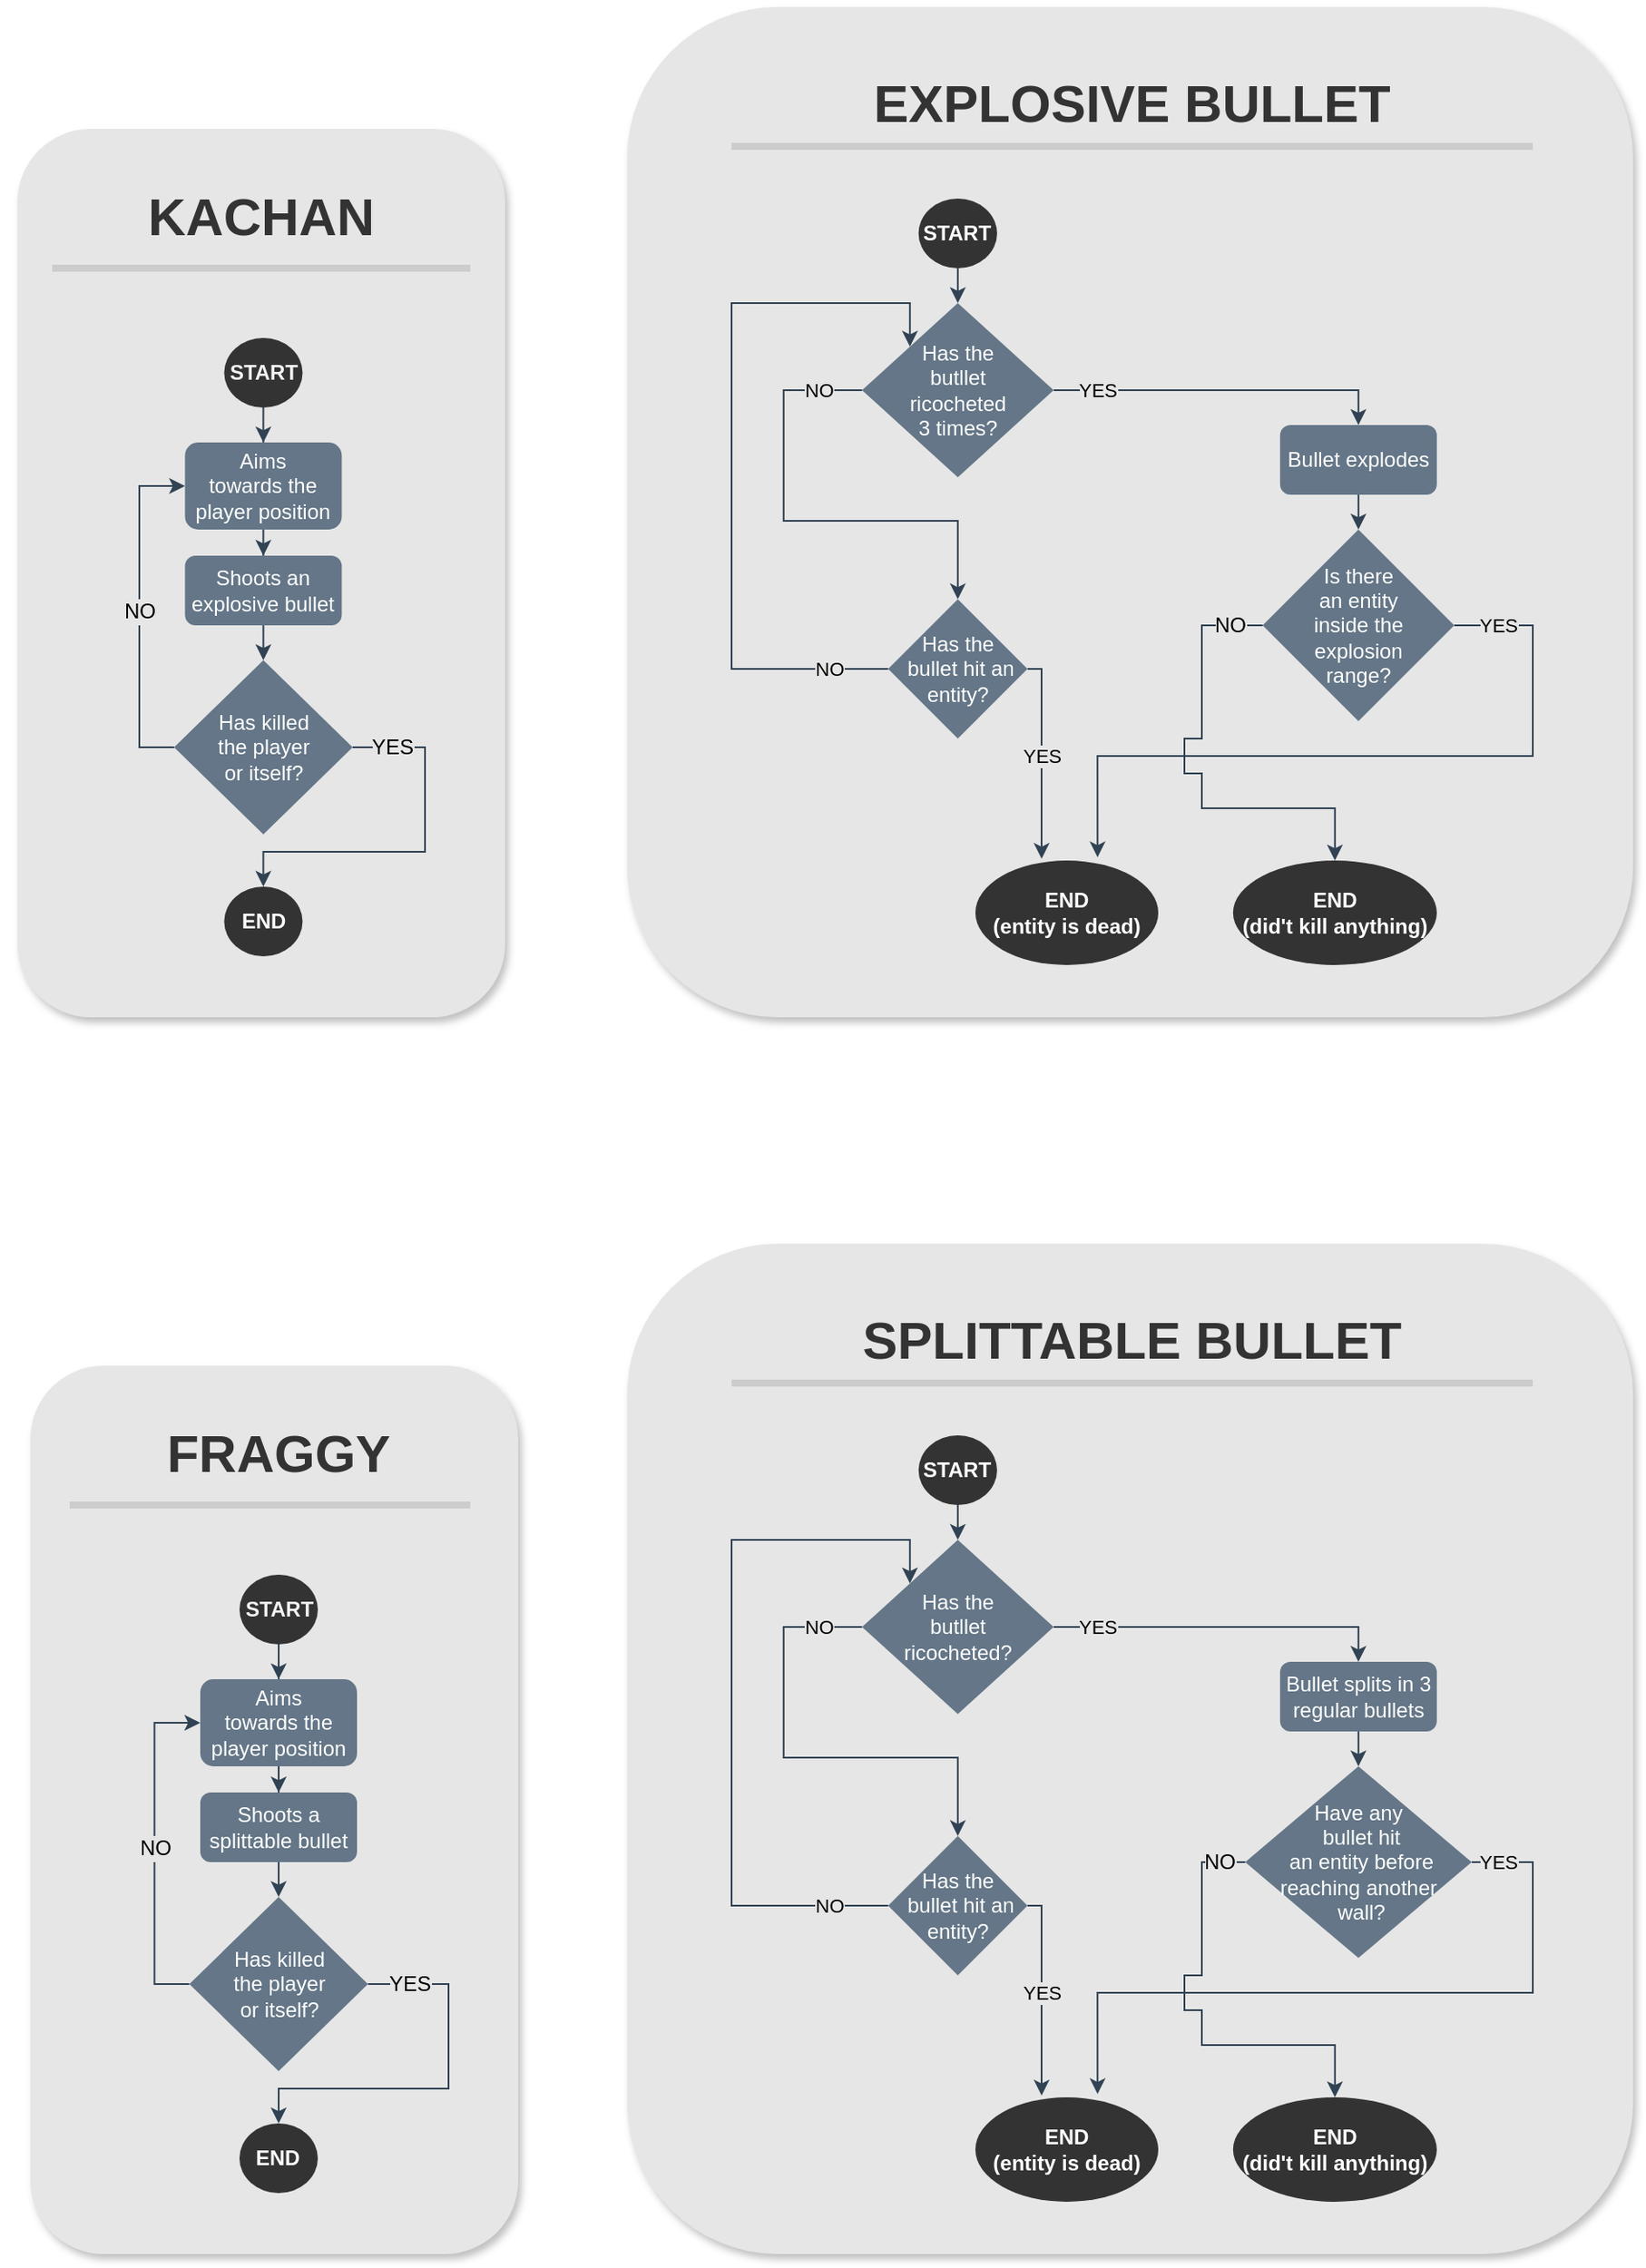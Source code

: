 <mxfile version="21.0.2" type="google"><diagram name="Page-1" id="YkSvYzHrEkDEBJpSB2-j"><mxGraphModel grid="1" page="1" gridSize="10" guides="1" tooltips="1" connect="1" arrows="1" fold="1" pageScale="1" pageWidth="850" pageHeight="1100" math="0" shadow="0"><root><mxCell id="0"/><mxCell id="1" parent="0"/><mxCell id="XJQFi5ygchA4oKTOt_iX-71" value="" style="rounded=1;whiteSpace=wrap;html=1;fontSize=12;fillColor=#E6E6E6;fontColor=#ffffff;strokeColor=none;gradientColor=none;labelBackgroundColor=#E6E6E6;shadow=1;" vertex="1" parent="1"><mxGeometry x="550" y="30" width="577.59" height="580" as="geometry"/></mxCell><mxCell id="XJQFi5ygchA4oKTOt_iX-47" value="&lt;b style=&quot;&quot;&gt;&lt;font style=&quot;font-size: 30px;&quot;&gt;EXPLOSIVE BULLET&lt;/font&gt;&lt;br&gt;&lt;/b&gt;" style="rounded=0;whiteSpace=wrap;html=1;fillColor=none;strokeColor=none;fontColor=#333333;" vertex="1" parent="1"><mxGeometry x="550" y="40" width="580" height="90" as="geometry"/></mxCell><mxCell id="XJQFi5ygchA4oKTOt_iX-61" style="edgeStyle=orthogonalEdgeStyle;rounded=0;orthogonalLoop=1;jettySize=auto;html=1;exitX=0.5;exitY=1;exitDx=0;exitDy=0;entryX=0.5;entryY=0;entryDx=0;entryDy=0;fontSize=22;fillColor=#647687;strokeColor=#314354;" edge="1" parent="1" source="XJQFi5ygchA4oKTOt_iX-48" target="XJQFi5ygchA4oKTOt_iX-56"><mxGeometry relative="1" as="geometry"/></mxCell><mxCell id="XJQFi5ygchA4oKTOt_iX-48" value="START" style="ellipse;whiteSpace=wrap;html=1;fontColor=#ffffff;fillColor=#333333;strokeColor=none;fontStyle=1" vertex="1" parent="1"><mxGeometry x="717.36" y="140" width="45.09" height="40" as="geometry"/></mxCell><mxCell id="XJQFi5ygchA4oKTOt_iX-50" value="YES" style="edgeStyle=orthogonalEdgeStyle;rounded=0;orthogonalLoop=1;jettySize=auto;html=1;exitX=1;exitY=0.5;exitDx=0;exitDy=0;entryX=0.362;entryY=-0.016;entryDx=0;entryDy=0;entryPerimeter=0;fillColor=#647687;strokeColor=#314354;labelBackgroundColor=#E6E6E6;" edge="1" parent="1" source="XJQFi5ygchA4oKTOt_iX-52" target="XJQFi5ygchA4oKTOt_iX-53"><mxGeometry relative="1" as="geometry"><Array as="points"><mxPoint x="788" y="410"/></Array></mxGeometry></mxCell><mxCell id="XJQFi5ygchA4oKTOt_iX-51" value="NO" style="edgeStyle=orthogonalEdgeStyle;rounded=0;orthogonalLoop=1;jettySize=auto;html=1;exitX=0;exitY=0.5;exitDx=0;exitDy=0;entryX=0;entryY=0;entryDx=0;entryDy=0;fillColor=#647687;strokeColor=#314354;labelBackgroundColor=#E6E6E6;" edge="1" parent="1" source="XJQFi5ygchA4oKTOt_iX-52" target="XJQFi5ygchA4oKTOt_iX-56"><mxGeometry x="-0.842" relative="1" as="geometry"><mxPoint x="634.91" y="480" as="targetPoint"/><Array as="points"><mxPoint x="610" y="410"/><mxPoint x="610" y="200"/><mxPoint x="712" y="200"/></Array><mxPoint as="offset"/></mxGeometry></mxCell><mxCell id="XJQFi5ygchA4oKTOt_iX-52" value="Has the&lt;br&gt;&amp;nbsp;bullet hit an entity?" style="rhombus;whiteSpace=wrap;html=1;fillColor=#647687;fontColor=#ffffff;strokeColor=none;" vertex="1" parent="1"><mxGeometry x="699.91" y="370" width="80" height="80" as="geometry"/></mxCell><mxCell id="XJQFi5ygchA4oKTOt_iX-53" value="END&lt;br&gt;(entity is dead)" style="ellipse;whiteSpace=wrap;html=1;fontColor=#ffffff;fillColor=#333333;strokeColor=none;fontStyle=1" vertex="1" parent="1"><mxGeometry x="750" y="520" width="105" height="60" as="geometry"/></mxCell><mxCell id="XJQFi5ygchA4oKTOt_iX-54" value="NO" style="edgeStyle=orthogonalEdgeStyle;rounded=0;orthogonalLoop=1;jettySize=auto;html=1;exitX=0;exitY=0.5;exitDx=0;exitDy=0;fillColor=#647687;strokeColor=#314354;labelBackgroundColor=#E6E6E6;" edge="1" parent="1" source="XJQFi5ygchA4oKTOt_iX-56" target="XJQFi5ygchA4oKTOt_iX-52"><mxGeometry x="-0.811" relative="1" as="geometry"><mxPoint x="639.91" y="350" as="targetPoint"/><Array as="points"><mxPoint x="639.91" y="250"/><mxPoint x="639.91" y="325"/><mxPoint x="739.91" y="325"/></Array><mxPoint as="offset"/></mxGeometry></mxCell><mxCell id="XJQFi5ygchA4oKTOt_iX-55" value="YES" style="edgeStyle=orthogonalEdgeStyle;rounded=0;orthogonalLoop=1;jettySize=auto;html=1;exitX=1;exitY=0.5;exitDx=0;exitDy=0;entryX=0.5;entryY=0;entryDx=0;entryDy=0;fillColor=#647687;strokeColor=#314354;labelBackgroundColor=#E6E6E6;" edge="1" parent="1" source="XJQFi5ygchA4oKTOt_iX-56" target="XJQFi5ygchA4oKTOt_iX-58"><mxGeometry x="-0.743" relative="1" as="geometry"><mxPoint x="869.91" y="250.118" as="targetPoint"/><mxPoint as="offset"/></mxGeometry></mxCell><mxCell id="XJQFi5ygchA4oKTOt_iX-56" value="Has the&lt;br&gt;butllet&lt;br&gt;ricocheted &lt;br&gt;3 times?" style="rhombus;whiteSpace=wrap;html=1;fillColor=#647687;fontColor=#ffffff;strokeColor=none;" vertex="1" parent="1"><mxGeometry x="684.91" y="200" width="110" height="100" as="geometry"/></mxCell><mxCell id="XJQFi5ygchA4oKTOt_iX-57" style="edgeStyle=orthogonalEdgeStyle;rounded=0;orthogonalLoop=1;jettySize=auto;html=1;exitX=0.5;exitY=1;exitDx=0;exitDy=0;entryX=0.5;entryY=0;entryDx=0;entryDy=0;fillColor=#647687;strokeColor=#314354;" edge="1" parent="1" source="XJQFi5ygchA4oKTOt_iX-58" target="XJQFi5ygchA4oKTOt_iX-60"><mxGeometry relative="1" as="geometry"/></mxCell><mxCell id="XJQFi5ygchA4oKTOt_iX-58" value="Bullet explodes" style="rounded=1;whiteSpace=wrap;html=1;fillColor=#647687;fontColor=#ffffff;strokeColor=none;" vertex="1" parent="1"><mxGeometry x="924.91" y="270" width="90" height="40" as="geometry"/></mxCell><mxCell id="XJQFi5ygchA4oKTOt_iX-59" value="YES" style="edgeStyle=orthogonalEdgeStyle;rounded=0;orthogonalLoop=1;jettySize=auto;html=1;exitX=1;exitY=0.5;exitDx=0;exitDy=0;entryX=0.668;entryY=-0.031;entryDx=0;entryDy=0;entryPerimeter=0;fillColor=#647687;strokeColor=#314354;labelBackgroundColor=#E6E6E6;" edge="1" parent="1" source="XJQFi5ygchA4oKTOt_iX-60" target="XJQFi5ygchA4oKTOt_iX-53"><mxGeometry x="-0.883" relative="1" as="geometry"><Array as="points"><mxPoint x="1070" y="385"/><mxPoint x="1070" y="460"/><mxPoint x="820" y="460"/></Array><mxPoint as="offset"/></mxGeometry></mxCell><mxCell id="XJQFi5ygchA4oKTOt_iX-81" value="NO" style="edgeStyle=orthogonalEdgeStyle;rounded=0;orthogonalLoop=1;jettySize=auto;html=1;exitX=0;exitY=0.5;exitDx=0;exitDy=0;entryX=0.5;entryY=0;entryDx=0;entryDy=0;fontSize=12;fillColor=#647687;strokeColor=#314354;labelBackgroundColor=#E6E6E6;" edge="1" parent="1" source="XJQFi5ygchA4oKTOt_iX-60" target="XJQFi5ygchA4oKTOt_iX-78"><mxGeometry x="-0.862" relative="1" as="geometry"><Array as="points"><mxPoint x="880" y="385"/><mxPoint x="880" y="450"/><mxPoint x="870" y="450"/><mxPoint x="870" y="470"/><mxPoint x="880" y="470"/><mxPoint x="880" y="490"/><mxPoint x="956" y="490"/></Array><mxPoint as="offset"/></mxGeometry></mxCell><mxCell id="XJQFi5ygchA4oKTOt_iX-60" value="Is there &lt;br&gt;an entity&lt;br&gt;inside the &lt;br&gt;explosion &lt;br&gt;range?" style="rhombus;whiteSpace=wrap;html=1;fillColor=#647687;fontColor=#ffffff;strokeColor=none;" vertex="1" parent="1"><mxGeometry x="914.91" y="330" width="110" height="110" as="geometry"/></mxCell><mxCell id="XJQFi5ygchA4oKTOt_iX-78" value="END&lt;br&gt;(did't kill anything)" style="ellipse;whiteSpace=wrap;html=1;fontColor=#ffffff;fillColor=#333333;strokeColor=none;fontStyle=1" vertex="1" parent="1"><mxGeometry x="897.91" y="520" width="117" height="60" as="geometry"/></mxCell><mxCell id="XJQFi5ygchA4oKTOt_iX-86" value="" style="endArrow=none;html=1;rounded=0;labelBackgroundColor=#E6E6E6;strokeColor=#CCCCCC;fontSize=30;fontColor=#333333;strokeWidth=4;" edge="1" parent="1"><mxGeometry width="50" height="50" relative="1" as="geometry"><mxPoint x="610" y="110" as="sourcePoint"/><mxPoint x="1070" y="110" as="targetPoint"/></mxGeometry></mxCell><mxCell id="kipCTpT7s4BJe7RLiXB2-1" value="" style="rounded=1;whiteSpace=wrap;html=1;fontSize=12;fillColor=#E6E6E6;strokeColor=none;gradientColor=none;glass=0;shadow=1;" vertex="1" parent="1"><mxGeometry x="200" y="100" width="280" height="510" as="geometry"/></mxCell><mxCell id="kipCTpT7s4BJe7RLiXB2-5" style="edgeStyle=orthogonalEdgeStyle;rounded=0;orthogonalLoop=1;jettySize=auto;html=1;entryX=0.5;entryY=0;entryDx=0;entryDy=0;fillColor=#647687;strokeColor=#314354;" edge="1" parent="1" source="kipCTpT7s4BJe7RLiXB2-6" target="kipCTpT7s4BJe7RLiXB2-10"><mxGeometry relative="1" as="geometry"><mxPoint x="339" y="270" as="targetPoint"/></mxGeometry></mxCell><mxCell id="kipCTpT7s4BJe7RLiXB2-6" value="&lt;font color=&quot;#f2f2f2&quot;&gt;START&lt;/font&gt;" style="ellipse;whiteSpace=wrap;html=1;fillColor=#333333;fontColor=#ffffff;strokeColor=none;fontStyle=1" vertex="1" parent="1"><mxGeometry x="318.71" y="220" width="45" height="40" as="geometry"/></mxCell><mxCell id="kipCTpT7s4BJe7RLiXB2-9" style="edgeStyle=orthogonalEdgeStyle;rounded=0;orthogonalLoop=1;jettySize=auto;html=1;exitX=0.5;exitY=1;exitDx=0;exitDy=0;fillColor=#647687;strokeColor=#314354;" edge="1" parent="1" source="kipCTpT7s4BJe7RLiXB2-10" target="kipCTpT7s4BJe7RLiXB2-12"><mxGeometry relative="1" as="geometry"/></mxCell><mxCell id="kipCTpT7s4BJe7RLiXB2-10" value="Aims towards&amp;nbsp;the player position" style="rounded=1;whiteSpace=wrap;html=1;fillColor=#647687;fontColor=#ffffff;strokeColor=none;" vertex="1" parent="1"><mxGeometry x="296.21" y="280" width="90" height="50" as="geometry"/></mxCell><mxCell id="kipCTpT7s4BJe7RLiXB2-11" style="edgeStyle=orthogonalEdgeStyle;rounded=0;orthogonalLoop=1;jettySize=auto;html=1;exitX=0.5;exitY=1;exitDx=0;exitDy=0;entryX=0.5;entryY=0;entryDx=0;entryDy=0;fillColor=#647687;strokeColor=#314354;" edge="1" parent="1" source="kipCTpT7s4BJe7RLiXB2-12" target="kipCTpT7s4BJe7RLiXB2-16"><mxGeometry relative="1" as="geometry"><mxPoint x="341.301" y="405.083" as="targetPoint"/></mxGeometry></mxCell><mxCell id="kipCTpT7s4BJe7RLiXB2-12" value="Shoots an explosive bullet" style="rounded=1;whiteSpace=wrap;html=1;fillColor=#647687;fontColor=#ffffff;strokeColor=none;" vertex="1" parent="1"><mxGeometry x="296.21" y="345" width="90" height="40" as="geometry"/></mxCell><mxCell id="kipCTpT7s4BJe7RLiXB2-13" value="&lt;b&gt;KACHAN&lt;br&gt;&lt;/b&gt;" style="rounded=0;whiteSpace=wrap;html=1;fillColor=none;strokeColor=none;fontSize=30;fontColor=#333333;" vertex="1" parent="1"><mxGeometry x="190" y="110" width="300" height="80" as="geometry"/></mxCell><mxCell id="kipCTpT7s4BJe7RLiXB2-14" value="YES" style="edgeStyle=orthogonalEdgeStyle;rounded=0;orthogonalLoop=1;jettySize=auto;html=1;exitX=1;exitY=0.5;exitDx=0;exitDy=0;fontSize=12;entryX=0.5;entryY=0;entryDx=0;entryDy=0;fillColor=#647687;strokeColor=#314354;labelBackgroundColor=#E6E6E6;" edge="1" parent="1" source="kipCTpT7s4BJe7RLiXB2-16" target="kipCTpT7s4BJe7RLiXB2-17"><mxGeometry x="-0.792" relative="1" as="geometry"><mxPoint x="311.21" y="566.711" as="targetPoint"/><Array as="points"><mxPoint x="434" y="455"/><mxPoint x="434" y="515"/><mxPoint x="341" y="515"/></Array><mxPoint as="offset"/></mxGeometry></mxCell><mxCell id="kipCTpT7s4BJe7RLiXB2-15" value="NO" style="edgeStyle=orthogonalEdgeStyle;rounded=0;orthogonalLoop=1;jettySize=auto;html=1;exitX=0;exitY=0.5;exitDx=0;exitDy=0;entryX=0;entryY=0.5;entryDx=0;entryDy=0;fontSize=12;fillColor=#647687;strokeColor=#314354;labelBackgroundColor=#E6E6E6;" edge="1" parent="1" source="kipCTpT7s4BJe7RLiXB2-16" target="kipCTpT7s4BJe7RLiXB2-10"><mxGeometry relative="1" as="geometry"/></mxCell><mxCell id="kipCTpT7s4BJe7RLiXB2-16" value="Has killed &lt;br&gt;the player &lt;br&gt;or itself?" style="rhombus;whiteSpace=wrap;html=1;fontSize=12;fillColor=#647687;fontColor=#ffffff;strokeColor=none;" vertex="1" parent="1"><mxGeometry x="289.96" y="405" width="102.5" height="100" as="geometry"/></mxCell><mxCell id="kipCTpT7s4BJe7RLiXB2-17" value="END" style="ellipse;whiteSpace=wrap;html=1;fillColor=#333333;fontColor=#ffffff;strokeColor=none;fontStyle=1" vertex="1" parent="1"><mxGeometry x="318.71" y="535" width="45" height="40" as="geometry"/></mxCell><mxCell id="kipCTpT7s4BJe7RLiXB2-18" value="" style="endArrow=none;html=1;rounded=0;labelBackgroundColor=#E6E6E6;strokeColor=#CCCCCC;fontSize=30;fontColor=#333333;strokeWidth=4;" edge="1" parent="1"><mxGeometry width="50" height="50" relative="1" as="geometry"><mxPoint x="220" y="180" as="sourcePoint"/><mxPoint x="460" y="180" as="targetPoint"/></mxGeometry></mxCell><mxCell id="kipCTpT7s4BJe7RLiXB2-21" value="" style="rounded=1;whiteSpace=wrap;html=1;fontSize=12;fillColor=#E6E6E6;strokeColor=none;gradientColor=none;glass=0;shadow=1;" vertex="1" parent="1"><mxGeometry x="207.48" y="810" width="280" height="510" as="geometry"/></mxCell><mxCell id="kipCTpT7s4BJe7RLiXB2-25" style="edgeStyle=orthogonalEdgeStyle;rounded=0;orthogonalLoop=1;jettySize=auto;html=1;entryX=0.5;entryY=0;entryDx=0;entryDy=0;fillColor=#647687;strokeColor=#314354;" edge="1" parent="1" source="kipCTpT7s4BJe7RLiXB2-26" target="kipCTpT7s4BJe7RLiXB2-30"><mxGeometry relative="1" as="geometry"><mxPoint x="343.79" y="980" as="targetPoint"/></mxGeometry></mxCell><mxCell id="kipCTpT7s4BJe7RLiXB2-26" value="&lt;font color=&quot;#f2f2f2&quot;&gt;START&lt;/font&gt;" style="ellipse;whiteSpace=wrap;html=1;fillColor=#333333;fontColor=#ffffff;strokeColor=none;fontStyle=1" vertex="1" parent="1"><mxGeometry x="327.5" y="930" width="45" height="40" as="geometry"/></mxCell><mxCell id="kipCTpT7s4BJe7RLiXB2-29" style="edgeStyle=orthogonalEdgeStyle;rounded=0;orthogonalLoop=1;jettySize=auto;html=1;exitX=0.5;exitY=1;exitDx=0;exitDy=0;fillColor=#647687;strokeColor=#314354;" edge="1" parent="1" source="kipCTpT7s4BJe7RLiXB2-30" target="kipCTpT7s4BJe7RLiXB2-32"><mxGeometry relative="1" as="geometry"/></mxCell><mxCell id="kipCTpT7s4BJe7RLiXB2-30" value="Aims towards&amp;nbsp;the player position" style="rounded=1;whiteSpace=wrap;html=1;fillColor=#647687;fontColor=#ffffff;strokeColor=none;" vertex="1" parent="1"><mxGeometry x="304.98" y="990" width="90" height="50" as="geometry"/></mxCell><mxCell id="kipCTpT7s4BJe7RLiXB2-31" style="edgeStyle=orthogonalEdgeStyle;rounded=0;orthogonalLoop=1;jettySize=auto;html=1;exitX=0.5;exitY=1;exitDx=0;exitDy=0;entryX=0.5;entryY=0;entryDx=0;entryDy=0;fillColor=#647687;strokeColor=#314354;" edge="1" parent="1" source="kipCTpT7s4BJe7RLiXB2-32" target="kipCTpT7s4BJe7RLiXB2-36"><mxGeometry relative="1" as="geometry"><mxPoint x="350.071" y="1115.083" as="targetPoint"/></mxGeometry></mxCell><mxCell id="kipCTpT7s4BJe7RLiXB2-32" value="Shoots a splittable bullet" style="rounded=1;whiteSpace=wrap;html=1;fillColor=#647687;fontColor=#ffffff;strokeColor=none;" vertex="1" parent="1"><mxGeometry x="304.98" y="1055" width="90" height="40" as="geometry"/></mxCell><mxCell id="kipCTpT7s4BJe7RLiXB2-33" value="&lt;b&gt;FRAGGY&lt;/b&gt;" style="rounded=0;whiteSpace=wrap;html=1;fillColor=none;strokeColor=none;fontSize=30;fontColor=#333333;" vertex="1" parent="1"><mxGeometry x="210" y="820" width="280" height="80" as="geometry"/></mxCell><mxCell id="kipCTpT7s4BJe7RLiXB2-34" value="YES" style="edgeStyle=orthogonalEdgeStyle;rounded=0;orthogonalLoop=1;jettySize=auto;html=1;exitX=1;exitY=0.5;exitDx=0;exitDy=0;fontSize=12;entryX=0.5;entryY=0;entryDx=0;entryDy=0;fillColor=#647687;strokeColor=#314354;labelBackgroundColor=#E6E6E6;" edge="1" parent="1" source="kipCTpT7s4BJe7RLiXB2-36" target="kipCTpT7s4BJe7RLiXB2-37"><mxGeometry x="-0.792" relative="1" as="geometry"><mxPoint x="319.98" y="1276.711" as="targetPoint"/><Array as="points"><mxPoint x="447.48" y="1165"/><mxPoint x="447.48" y="1225"/><mxPoint x="350.48" y="1225"/></Array><mxPoint as="offset"/></mxGeometry></mxCell><mxCell id="kipCTpT7s4BJe7RLiXB2-35" value="NO" style="edgeStyle=orthogonalEdgeStyle;rounded=0;orthogonalLoop=1;jettySize=auto;html=1;exitX=0;exitY=0.5;exitDx=0;exitDy=0;entryX=0;entryY=0.5;entryDx=0;entryDy=0;fontSize=12;fillColor=#647687;strokeColor=#314354;labelBackgroundColor=#E6E6E6;" edge="1" parent="1" source="kipCTpT7s4BJe7RLiXB2-36" target="kipCTpT7s4BJe7RLiXB2-30"><mxGeometry relative="1" as="geometry"/></mxCell><mxCell id="kipCTpT7s4BJe7RLiXB2-36" value="Has killed &lt;br&gt;the player &lt;br&gt;or itself?" style="rhombus;whiteSpace=wrap;html=1;fontSize=12;fillColor=#647687;fontColor=#ffffff;strokeColor=none;" vertex="1" parent="1"><mxGeometry x="298.73" y="1115" width="102.5" height="100" as="geometry"/></mxCell><mxCell id="kipCTpT7s4BJe7RLiXB2-37" value="END" style="ellipse;whiteSpace=wrap;html=1;fillColor=#333333;fontColor=#ffffff;strokeColor=none;fontStyle=1" vertex="1" parent="1"><mxGeometry x="327.48" y="1245" width="45" height="40" as="geometry"/></mxCell><mxCell id="kipCTpT7s4BJe7RLiXB2-38" value="" style="endArrow=none;html=1;rounded=0;labelBackgroundColor=#E6E6E6;strokeColor=#CCCCCC;fontSize=30;fontColor=#333333;strokeWidth=4;" edge="1" parent="1"><mxGeometry width="50" height="50" relative="1" as="geometry"><mxPoint x="230" y="890" as="sourcePoint"/><mxPoint x="460" y="890" as="targetPoint"/></mxGeometry></mxCell><mxCell id="kipCTpT7s4BJe7RLiXB2-94" value="" style="rounded=1;whiteSpace=wrap;html=1;fontSize=12;fillColor=#E6E6E6;fontColor=#ffffff;strokeColor=none;gradientColor=none;labelBackgroundColor=#E6E6E6;shadow=1;" vertex="1" parent="1"><mxGeometry x="550" y="740" width="577.59" height="580" as="geometry"/></mxCell><mxCell id="kipCTpT7s4BJe7RLiXB2-95" value="&lt;b style=&quot;&quot;&gt;&lt;font style=&quot;font-size: 30px;&quot;&gt;SPLITTABLE BULLET&lt;/font&gt;&lt;br&gt;&lt;/b&gt;" style="rounded=0;whiteSpace=wrap;html=1;fillColor=none;strokeColor=none;fontColor=#333333;" vertex="1" parent="1"><mxGeometry x="550" y="750" width="580" height="90" as="geometry"/></mxCell><mxCell id="kipCTpT7s4BJe7RLiXB2-96" style="edgeStyle=orthogonalEdgeStyle;rounded=0;orthogonalLoop=1;jettySize=auto;html=1;exitX=0.5;exitY=1;exitDx=0;exitDy=0;entryX=0.5;entryY=0;entryDx=0;entryDy=0;fontSize=22;fillColor=#647687;strokeColor=#314354;" edge="1" parent="1" source="kipCTpT7s4BJe7RLiXB2-97" target="kipCTpT7s4BJe7RLiXB2-104"><mxGeometry relative="1" as="geometry"/></mxCell><mxCell id="kipCTpT7s4BJe7RLiXB2-97" value="START" style="ellipse;whiteSpace=wrap;html=1;fontColor=#ffffff;fillColor=#333333;strokeColor=none;fontStyle=1" vertex="1" parent="1"><mxGeometry x="717.36" y="850" width="45.09" height="40" as="geometry"/></mxCell><mxCell id="kipCTpT7s4BJe7RLiXB2-98" value="YES" style="edgeStyle=orthogonalEdgeStyle;rounded=0;orthogonalLoop=1;jettySize=auto;html=1;exitX=1;exitY=0.5;exitDx=0;exitDy=0;entryX=0.362;entryY=-0.016;entryDx=0;entryDy=0;entryPerimeter=0;fillColor=#647687;strokeColor=#314354;labelBackgroundColor=#E6E6E6;" edge="1" parent="1" source="kipCTpT7s4BJe7RLiXB2-100" target="kipCTpT7s4BJe7RLiXB2-101"><mxGeometry relative="1" as="geometry"><Array as="points"><mxPoint x="788" y="1120"/></Array></mxGeometry></mxCell><mxCell id="kipCTpT7s4BJe7RLiXB2-99" value="NO" style="edgeStyle=orthogonalEdgeStyle;rounded=0;orthogonalLoop=1;jettySize=auto;html=1;exitX=0;exitY=0.5;exitDx=0;exitDy=0;entryX=0;entryY=0;entryDx=0;entryDy=0;fillColor=#647687;strokeColor=#314354;labelBackgroundColor=#E6E6E6;" edge="1" parent="1" source="kipCTpT7s4BJe7RLiXB2-100" target="kipCTpT7s4BJe7RLiXB2-104"><mxGeometry x="-0.842" relative="1" as="geometry"><mxPoint x="634.91" y="1190" as="targetPoint"/><Array as="points"><mxPoint x="610" y="1120"/><mxPoint x="610" y="910"/><mxPoint x="712" y="910"/></Array><mxPoint as="offset"/></mxGeometry></mxCell><mxCell id="kipCTpT7s4BJe7RLiXB2-100" value="Has the&lt;br&gt;&amp;nbsp;bullet hit an entity?" style="rhombus;whiteSpace=wrap;html=1;fillColor=#647687;fontColor=#ffffff;strokeColor=none;" vertex="1" parent="1"><mxGeometry x="699.91" y="1080" width="80" height="80" as="geometry"/></mxCell><mxCell id="kipCTpT7s4BJe7RLiXB2-101" value="END&lt;br&gt;(entity is dead)" style="ellipse;whiteSpace=wrap;html=1;fontColor=#ffffff;fillColor=#333333;strokeColor=none;fontStyle=1" vertex="1" parent="1"><mxGeometry x="750" y="1230" width="105" height="60" as="geometry"/></mxCell><mxCell id="kipCTpT7s4BJe7RLiXB2-102" value="NO" style="edgeStyle=orthogonalEdgeStyle;rounded=0;orthogonalLoop=1;jettySize=auto;html=1;exitX=0;exitY=0.5;exitDx=0;exitDy=0;fillColor=#647687;strokeColor=#314354;labelBackgroundColor=#E6E6E6;" edge="1" parent="1" source="kipCTpT7s4BJe7RLiXB2-104" target="kipCTpT7s4BJe7RLiXB2-100"><mxGeometry x="-0.811" relative="1" as="geometry"><mxPoint x="639.91" y="1060" as="targetPoint"/><Array as="points"><mxPoint x="639.91" y="960"/><mxPoint x="639.91" y="1035"/><mxPoint x="739.91" y="1035"/></Array><mxPoint as="offset"/></mxGeometry></mxCell><mxCell id="kipCTpT7s4BJe7RLiXB2-103" value="YES" style="edgeStyle=orthogonalEdgeStyle;rounded=0;orthogonalLoop=1;jettySize=auto;html=1;exitX=1;exitY=0.5;exitDx=0;exitDy=0;entryX=0.5;entryY=0;entryDx=0;entryDy=0;fillColor=#647687;strokeColor=#314354;labelBackgroundColor=#E6E6E6;" edge="1" parent="1" source="kipCTpT7s4BJe7RLiXB2-104" target="kipCTpT7s4BJe7RLiXB2-106"><mxGeometry x="-0.743" relative="1" as="geometry"><mxPoint x="869.91" y="960.118" as="targetPoint"/><mxPoint as="offset"/></mxGeometry></mxCell><mxCell id="kipCTpT7s4BJe7RLiXB2-104" value="Has the&lt;br&gt;butllet&lt;br&gt;ricocheted?" style="rhombus;whiteSpace=wrap;html=1;fillColor=#647687;fontColor=#ffffff;strokeColor=none;" vertex="1" parent="1"><mxGeometry x="684.91" y="910" width="110" height="100" as="geometry"/></mxCell><mxCell id="kipCTpT7s4BJe7RLiXB2-105" style="edgeStyle=orthogonalEdgeStyle;rounded=0;orthogonalLoop=1;jettySize=auto;html=1;exitX=0.5;exitY=1;exitDx=0;exitDy=0;entryX=0.5;entryY=0;entryDx=0;entryDy=0;fillColor=#647687;strokeColor=#314354;" edge="1" parent="1" source="kipCTpT7s4BJe7RLiXB2-106" target="kipCTpT7s4BJe7RLiXB2-109"><mxGeometry relative="1" as="geometry"/></mxCell><mxCell id="kipCTpT7s4BJe7RLiXB2-106" value="Bullet splits in 3&lt;br&gt;regular bullets" style="rounded=1;whiteSpace=wrap;html=1;fillColor=#647687;fontColor=#ffffff;strokeColor=none;" vertex="1" parent="1"><mxGeometry x="924.91" y="980" width="90" height="40" as="geometry"/></mxCell><mxCell id="kipCTpT7s4BJe7RLiXB2-107" value="YES" style="edgeStyle=orthogonalEdgeStyle;rounded=0;orthogonalLoop=1;jettySize=auto;html=1;exitX=1;exitY=0.5;exitDx=0;exitDy=0;entryX=0.668;entryY=-0.031;entryDx=0;entryDy=0;entryPerimeter=0;fillColor=#647687;strokeColor=#314354;labelBackgroundColor=#E6E6E6;" edge="1" parent="1" source="kipCTpT7s4BJe7RLiXB2-109" target="kipCTpT7s4BJe7RLiXB2-101"><mxGeometry x="-0.928" relative="1" as="geometry"><Array as="points"><mxPoint x="1070" y="1095"/><mxPoint x="1070" y="1170"/><mxPoint x="820" y="1170"/></Array><mxPoint as="offset"/></mxGeometry></mxCell><mxCell id="kipCTpT7s4BJe7RLiXB2-108" value="NO" style="edgeStyle=orthogonalEdgeStyle;rounded=0;orthogonalLoop=1;jettySize=auto;html=1;exitX=0;exitY=0.5;exitDx=0;exitDy=0;entryX=0.5;entryY=0;entryDx=0;entryDy=0;fontSize=12;fillColor=#647687;strokeColor=#314354;labelBackgroundColor=#E6E6E6;" edge="1" parent="1" source="kipCTpT7s4BJe7RLiXB2-109" target="kipCTpT7s4BJe7RLiXB2-110"><mxGeometry x="-0.884" relative="1" as="geometry"><Array as="points"><mxPoint x="880" y="1095"/><mxPoint x="880" y="1160"/><mxPoint x="870" y="1160"/><mxPoint x="870" y="1180"/><mxPoint x="880" y="1180"/><mxPoint x="880" y="1200"/><mxPoint x="956" y="1200"/></Array><mxPoint as="offset"/></mxGeometry></mxCell><mxCell id="kipCTpT7s4BJe7RLiXB2-109" value="Have any&lt;br style=&quot;border-color: var(--border-color);&quot;&gt;&amp;nbsp;bullet hit&lt;br&gt;&amp;nbsp;an entity before reaching another&lt;br&gt;&amp;nbsp;wall?" style="rhombus;whiteSpace=wrap;html=1;fillColor=#647687;fontColor=#ffffff;strokeColor=none;" vertex="1" parent="1"><mxGeometry x="904.91" y="1040" width="130" height="110" as="geometry"/></mxCell><mxCell id="kipCTpT7s4BJe7RLiXB2-110" value="END&lt;br&gt;(did't kill anything)" style="ellipse;whiteSpace=wrap;html=1;fontColor=#ffffff;fillColor=#333333;strokeColor=none;fontStyle=1" vertex="1" parent="1"><mxGeometry x="897.91" y="1230" width="117" height="60" as="geometry"/></mxCell><mxCell id="kipCTpT7s4BJe7RLiXB2-111" value="" style="endArrow=none;html=1;rounded=0;labelBackgroundColor=#E6E6E6;strokeColor=#CCCCCC;fontSize=30;fontColor=#333333;strokeWidth=4;" edge="1" parent="1"><mxGeometry width="50" height="50" relative="1" as="geometry"><mxPoint x="610" y="820" as="sourcePoint"/><mxPoint x="1070" y="820" as="targetPoint"/></mxGeometry></mxCell></root></mxGraphModel></diagram></mxfile>
